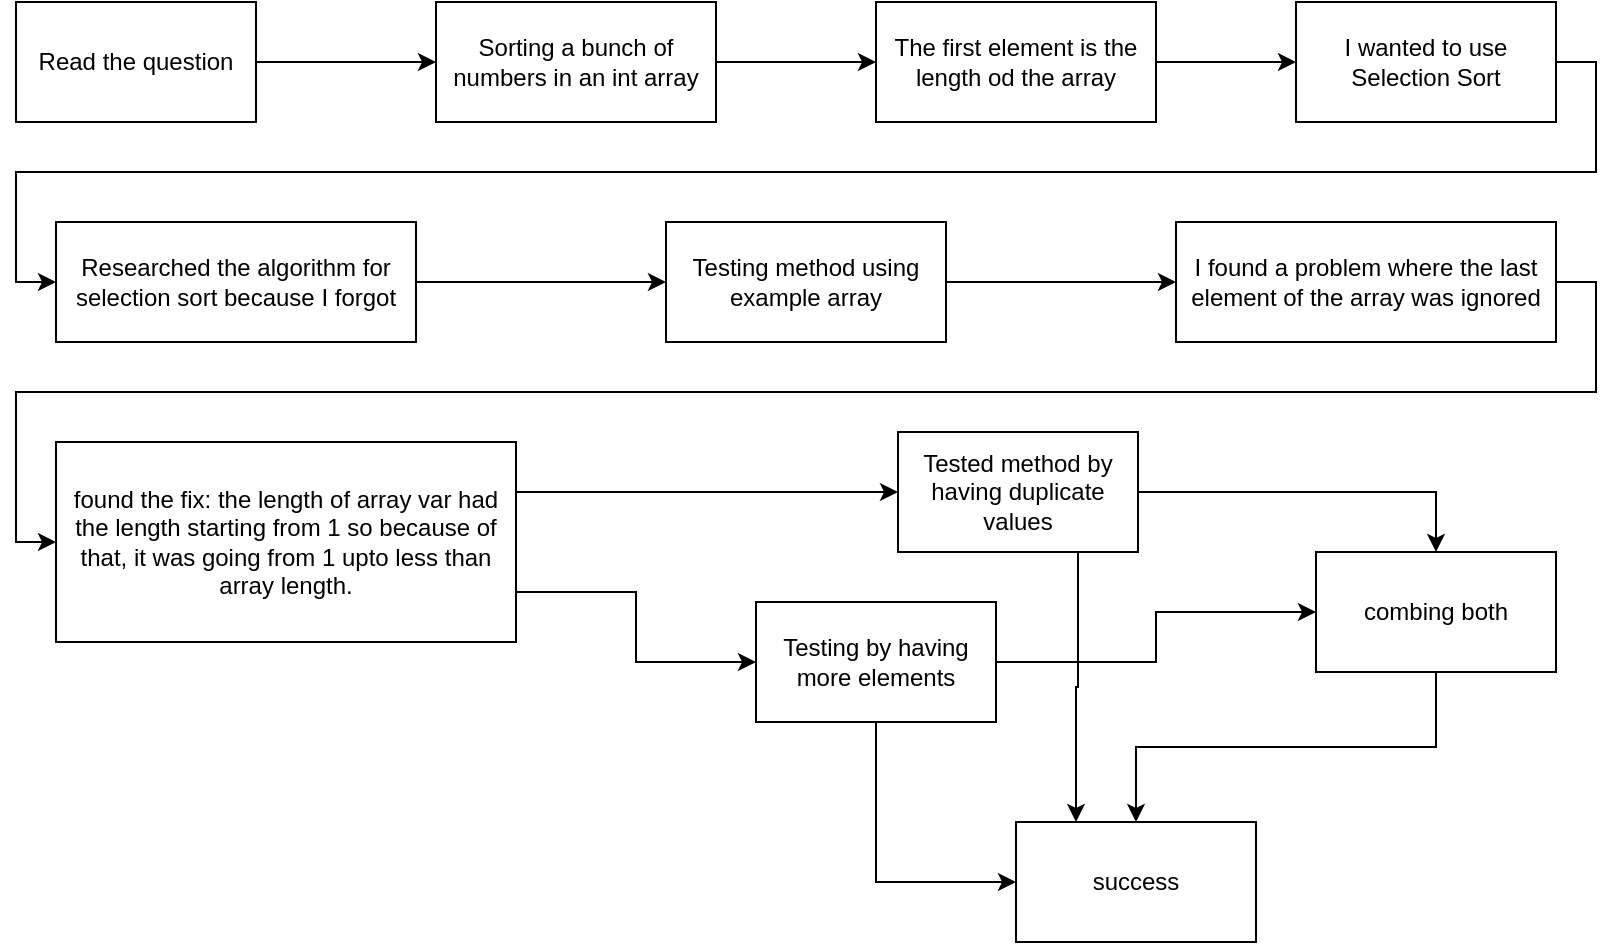 <mxfile version="28.0.6">
  <diagram name="Page-1" id="ZFFFAaA_kkgcTPBU2SBe">
    <mxGraphModel dx="2491" dy="1909" grid="1" gridSize="10" guides="1" tooltips="1" connect="1" arrows="1" fold="1" page="1" pageScale="1" pageWidth="850" pageHeight="1100" math="0" shadow="0">
      <root>
        <mxCell id="0" />
        <mxCell id="1" parent="0" />
        <mxCell id="WCwQ5f7_74NXGMwUOiTK-28" style="edgeStyle=orthogonalEdgeStyle;rounded=0;orthogonalLoop=1;jettySize=auto;html=1;exitX=1;exitY=0.5;exitDx=0;exitDy=0;entryX=0;entryY=0.5;entryDx=0;entryDy=0;" edge="1" parent="1" source="WCwQ5f7_74NXGMwUOiTK-1" target="WCwQ5f7_74NXGMwUOiTK-2">
          <mxGeometry relative="1" as="geometry" />
        </mxCell>
        <mxCell id="WCwQ5f7_74NXGMwUOiTK-1" value="Read the question" style="rounded=0;whiteSpace=wrap;html=1;" vertex="1" parent="1">
          <mxGeometry x="30" y="348" width="120" height="60" as="geometry" />
        </mxCell>
        <mxCell id="WCwQ5f7_74NXGMwUOiTK-29" style="edgeStyle=orthogonalEdgeStyle;rounded=0;orthogonalLoop=1;jettySize=auto;html=1;exitX=1;exitY=0.5;exitDx=0;exitDy=0;entryX=0;entryY=0.5;entryDx=0;entryDy=0;" edge="1" parent="1" source="WCwQ5f7_74NXGMwUOiTK-2" target="WCwQ5f7_74NXGMwUOiTK-4">
          <mxGeometry relative="1" as="geometry" />
        </mxCell>
        <mxCell id="WCwQ5f7_74NXGMwUOiTK-2" value="Sorting a bunch of numbers in an int array" style="rounded=0;whiteSpace=wrap;html=1;" vertex="1" parent="1">
          <mxGeometry x="240" y="348" width="140" height="60" as="geometry" />
        </mxCell>
        <mxCell id="WCwQ5f7_74NXGMwUOiTK-30" style="edgeStyle=orthogonalEdgeStyle;rounded=0;orthogonalLoop=1;jettySize=auto;html=1;exitX=1;exitY=0.5;exitDx=0;exitDy=0;entryX=0;entryY=0.5;entryDx=0;entryDy=0;" edge="1" parent="1" source="WCwQ5f7_74NXGMwUOiTK-4" target="WCwQ5f7_74NXGMwUOiTK-6">
          <mxGeometry relative="1" as="geometry" />
        </mxCell>
        <mxCell id="WCwQ5f7_74NXGMwUOiTK-4" value="The first element is the length od the array" style="rounded=0;whiteSpace=wrap;html=1;" vertex="1" parent="1">
          <mxGeometry x="460" y="348" width="140" height="60" as="geometry" />
        </mxCell>
        <mxCell id="WCwQ5f7_74NXGMwUOiTK-34" style="edgeStyle=orthogonalEdgeStyle;rounded=0;orthogonalLoop=1;jettySize=auto;html=1;exitX=1;exitY=0.5;exitDx=0;exitDy=0;entryX=0;entryY=0.5;entryDx=0;entryDy=0;" edge="1" parent="1" source="WCwQ5f7_74NXGMwUOiTK-6" target="WCwQ5f7_74NXGMwUOiTK-8">
          <mxGeometry relative="1" as="geometry" />
        </mxCell>
        <mxCell id="WCwQ5f7_74NXGMwUOiTK-6" value="I wanted to use Selection Sort" style="rounded=0;whiteSpace=wrap;html=1;" vertex="1" parent="1">
          <mxGeometry x="670" y="348" width="130" height="60" as="geometry" />
        </mxCell>
        <mxCell id="WCwQ5f7_74NXGMwUOiTK-33" style="edgeStyle=orthogonalEdgeStyle;rounded=0;orthogonalLoop=1;jettySize=auto;html=1;exitX=1;exitY=0.5;exitDx=0;exitDy=0;entryX=0;entryY=0.5;entryDx=0;entryDy=0;" edge="1" parent="1" source="WCwQ5f7_74NXGMwUOiTK-8" target="WCwQ5f7_74NXGMwUOiTK-20">
          <mxGeometry relative="1" as="geometry" />
        </mxCell>
        <mxCell id="WCwQ5f7_74NXGMwUOiTK-8" value="Researched the algorithm for selection sort because I forgot" style="rounded=0;whiteSpace=wrap;html=1;" vertex="1" parent="1">
          <mxGeometry x="50" y="458" width="180" height="60" as="geometry" />
        </mxCell>
        <mxCell id="WCwQ5f7_74NXGMwUOiTK-35" style="edgeStyle=orthogonalEdgeStyle;rounded=0;orthogonalLoop=1;jettySize=auto;html=1;exitX=1;exitY=0.5;exitDx=0;exitDy=0;entryX=0;entryY=0.5;entryDx=0;entryDy=0;" edge="1" parent="1" source="WCwQ5f7_74NXGMwUOiTK-11" target="WCwQ5f7_74NXGMwUOiTK-13">
          <mxGeometry relative="1" as="geometry" />
        </mxCell>
        <mxCell id="WCwQ5f7_74NXGMwUOiTK-11" value="I found a problem where the last element of the array was ignored" style="rounded=0;whiteSpace=wrap;html=1;" vertex="1" parent="1">
          <mxGeometry x="610" y="458" width="190" height="60" as="geometry" />
        </mxCell>
        <mxCell id="WCwQ5f7_74NXGMwUOiTK-36" style="edgeStyle=orthogonalEdgeStyle;rounded=0;orthogonalLoop=1;jettySize=auto;html=1;exitX=1;exitY=0.25;exitDx=0;exitDy=0;entryX=0;entryY=0.5;entryDx=0;entryDy=0;" edge="1" parent="1" source="WCwQ5f7_74NXGMwUOiTK-13" target="WCwQ5f7_74NXGMwUOiTK-24">
          <mxGeometry relative="1" as="geometry" />
        </mxCell>
        <mxCell id="WCwQ5f7_74NXGMwUOiTK-46" style="edgeStyle=orthogonalEdgeStyle;rounded=0;orthogonalLoop=1;jettySize=auto;html=1;exitX=1;exitY=0.75;exitDx=0;exitDy=0;entryX=0;entryY=0.5;entryDx=0;entryDy=0;" edge="1" parent="1" source="WCwQ5f7_74NXGMwUOiTK-13" target="WCwQ5f7_74NXGMwUOiTK-38">
          <mxGeometry relative="1" as="geometry" />
        </mxCell>
        <mxCell id="WCwQ5f7_74NXGMwUOiTK-13" value="found the fix: the length of array var had the length starting from 1 so because of that, it was going from 1 upto less than array length." style="rounded=0;whiteSpace=wrap;html=1;" vertex="1" parent="1">
          <mxGeometry x="50" y="568" width="230" height="100" as="geometry" />
        </mxCell>
        <mxCell id="WCwQ5f7_74NXGMwUOiTK-32" style="edgeStyle=orthogonalEdgeStyle;rounded=0;orthogonalLoop=1;jettySize=auto;html=1;exitX=1;exitY=0.5;exitDx=0;exitDy=0;entryX=0;entryY=0.5;entryDx=0;entryDy=0;" edge="1" parent="1" source="WCwQ5f7_74NXGMwUOiTK-20" target="WCwQ5f7_74NXGMwUOiTK-11">
          <mxGeometry relative="1" as="geometry" />
        </mxCell>
        <mxCell id="WCwQ5f7_74NXGMwUOiTK-20" value="Testing method using example array" style="rounded=0;whiteSpace=wrap;html=1;" vertex="1" parent="1">
          <mxGeometry x="355" y="458" width="140" height="60" as="geometry" />
        </mxCell>
        <mxCell id="WCwQ5f7_74NXGMwUOiTK-48" style="edgeStyle=orthogonalEdgeStyle;rounded=0;orthogonalLoop=1;jettySize=auto;html=1;exitX=0.75;exitY=1;exitDx=0;exitDy=0;entryX=0.25;entryY=0;entryDx=0;entryDy=0;" edge="1" parent="1" source="WCwQ5f7_74NXGMwUOiTK-24" target="WCwQ5f7_74NXGMwUOiTK-26">
          <mxGeometry relative="1" as="geometry" />
        </mxCell>
        <mxCell id="WCwQ5f7_74NXGMwUOiTK-50" style="edgeStyle=orthogonalEdgeStyle;rounded=0;orthogonalLoop=1;jettySize=auto;html=1;exitX=1;exitY=0.5;exitDx=0;exitDy=0;entryX=0.5;entryY=0;entryDx=0;entryDy=0;" edge="1" parent="1" source="WCwQ5f7_74NXGMwUOiTK-24" target="WCwQ5f7_74NXGMwUOiTK-41">
          <mxGeometry relative="1" as="geometry" />
        </mxCell>
        <mxCell id="WCwQ5f7_74NXGMwUOiTK-24" value="Tested method by having duplicate values" style="rounded=0;whiteSpace=wrap;html=1;" vertex="1" parent="1">
          <mxGeometry x="471" y="563" width="120" height="60" as="geometry" />
        </mxCell>
        <mxCell id="WCwQ5f7_74NXGMwUOiTK-26" value="success" style="rounded=0;whiteSpace=wrap;html=1;" vertex="1" parent="1">
          <mxGeometry x="530" y="758" width="120" height="60" as="geometry" />
        </mxCell>
        <mxCell id="WCwQ5f7_74NXGMwUOiTK-47" style="edgeStyle=orthogonalEdgeStyle;rounded=0;orthogonalLoop=1;jettySize=auto;html=1;exitX=0.5;exitY=1;exitDx=0;exitDy=0;entryX=0;entryY=0.5;entryDx=0;entryDy=0;" edge="1" parent="1" source="WCwQ5f7_74NXGMwUOiTK-38" target="WCwQ5f7_74NXGMwUOiTK-26">
          <mxGeometry relative="1" as="geometry" />
        </mxCell>
        <mxCell id="WCwQ5f7_74NXGMwUOiTK-49" style="edgeStyle=orthogonalEdgeStyle;rounded=0;orthogonalLoop=1;jettySize=auto;html=1;exitX=1;exitY=0.5;exitDx=0;exitDy=0;entryX=0;entryY=0.5;entryDx=0;entryDy=0;" edge="1" parent="1" source="WCwQ5f7_74NXGMwUOiTK-38" target="WCwQ5f7_74NXGMwUOiTK-41">
          <mxGeometry relative="1" as="geometry" />
        </mxCell>
        <mxCell id="WCwQ5f7_74NXGMwUOiTK-38" value="Testing by having more elements" style="rounded=0;whiteSpace=wrap;html=1;" vertex="1" parent="1">
          <mxGeometry x="400" y="648" width="120" height="60" as="geometry" />
        </mxCell>
        <mxCell id="WCwQ5f7_74NXGMwUOiTK-51" style="edgeStyle=orthogonalEdgeStyle;rounded=0;orthogonalLoop=1;jettySize=auto;html=1;exitX=0.5;exitY=1;exitDx=0;exitDy=0;entryX=0.5;entryY=0;entryDx=0;entryDy=0;" edge="1" parent="1" source="WCwQ5f7_74NXGMwUOiTK-41" target="WCwQ5f7_74NXGMwUOiTK-26">
          <mxGeometry relative="1" as="geometry" />
        </mxCell>
        <mxCell id="WCwQ5f7_74NXGMwUOiTK-41" value="combing both" style="rounded=0;whiteSpace=wrap;html=1;" vertex="1" parent="1">
          <mxGeometry x="680" y="623" width="120" height="60" as="geometry" />
        </mxCell>
      </root>
    </mxGraphModel>
  </diagram>
</mxfile>
